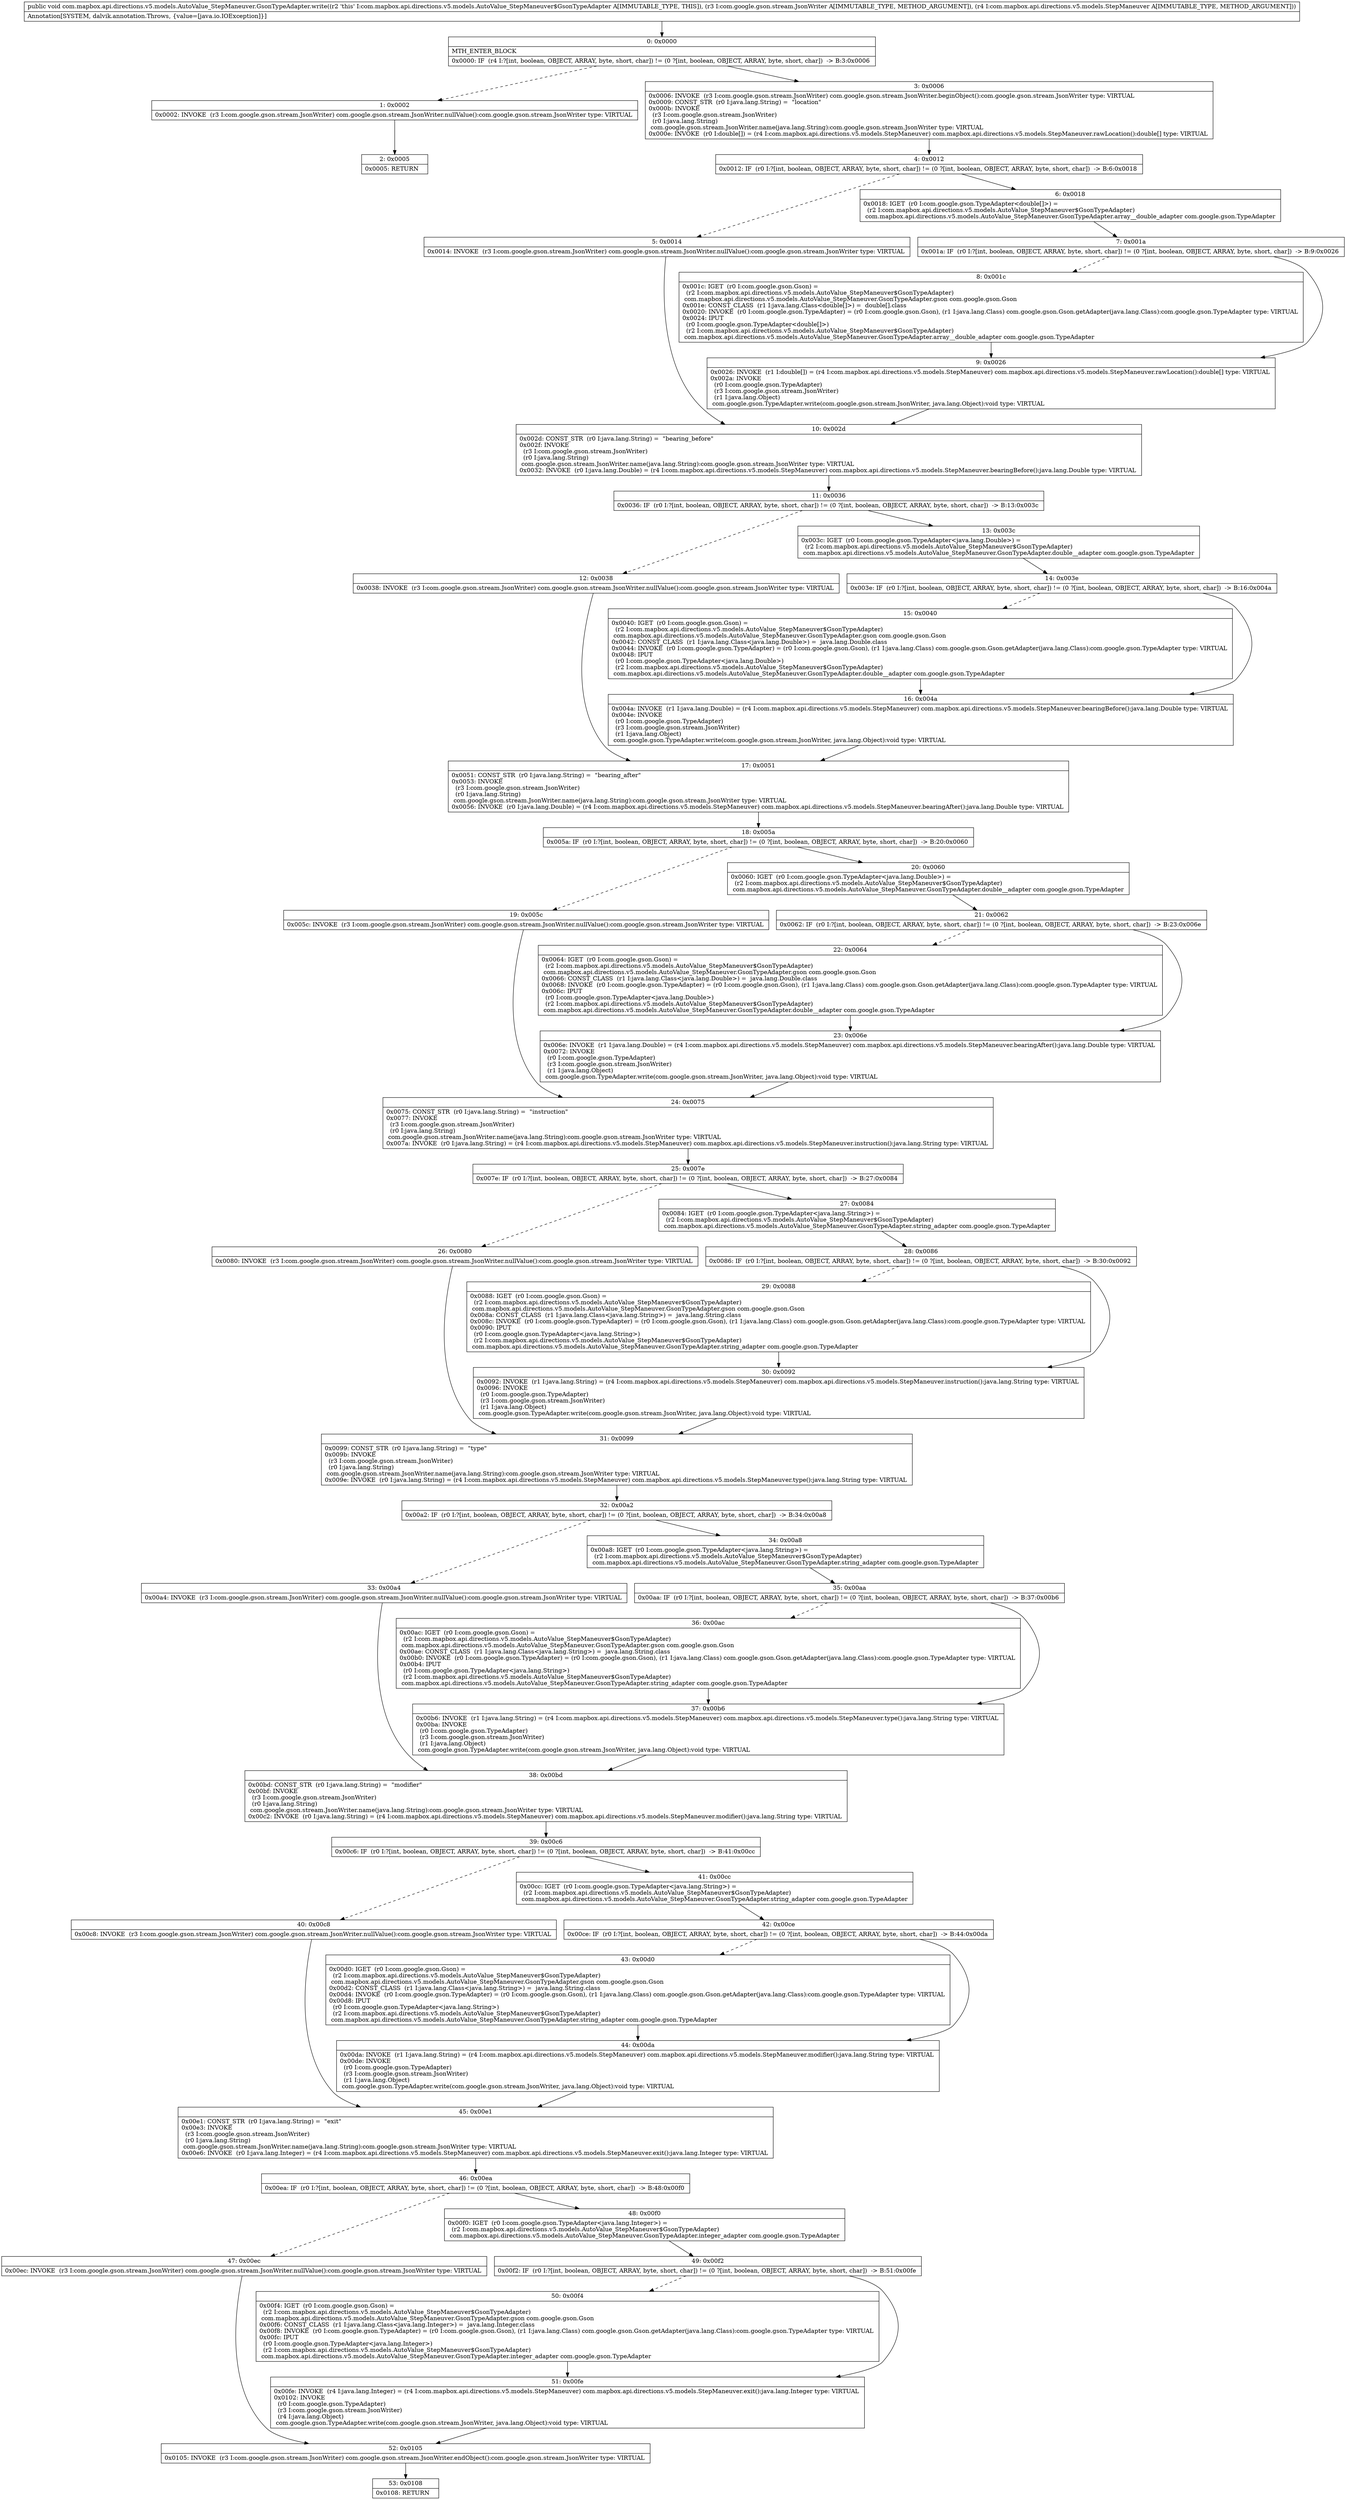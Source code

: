 digraph "CFG forcom.mapbox.api.directions.v5.models.AutoValue_StepManeuver.GsonTypeAdapter.write(Lcom\/google\/gson\/stream\/JsonWriter;Lcom\/mapbox\/api\/directions\/v5\/models\/StepManeuver;)V" {
Node_0 [shape=record,label="{0\:\ 0x0000|MTH_ENTER_BLOCK\l|0x0000: IF  (r4 I:?[int, boolean, OBJECT, ARRAY, byte, short, char]) != (0 ?[int, boolean, OBJECT, ARRAY, byte, short, char])  \-\> B:3:0x0006 \l}"];
Node_1 [shape=record,label="{1\:\ 0x0002|0x0002: INVOKE  (r3 I:com.google.gson.stream.JsonWriter) com.google.gson.stream.JsonWriter.nullValue():com.google.gson.stream.JsonWriter type: VIRTUAL \l}"];
Node_2 [shape=record,label="{2\:\ 0x0005|0x0005: RETURN   \l}"];
Node_3 [shape=record,label="{3\:\ 0x0006|0x0006: INVOKE  (r3 I:com.google.gson.stream.JsonWriter) com.google.gson.stream.JsonWriter.beginObject():com.google.gson.stream.JsonWriter type: VIRTUAL \l0x0009: CONST_STR  (r0 I:java.lang.String) =  \"location\" \l0x000b: INVOKE  \l  (r3 I:com.google.gson.stream.JsonWriter)\l  (r0 I:java.lang.String)\l com.google.gson.stream.JsonWriter.name(java.lang.String):com.google.gson.stream.JsonWriter type: VIRTUAL \l0x000e: INVOKE  (r0 I:double[]) = (r4 I:com.mapbox.api.directions.v5.models.StepManeuver) com.mapbox.api.directions.v5.models.StepManeuver.rawLocation():double[] type: VIRTUAL \l}"];
Node_4 [shape=record,label="{4\:\ 0x0012|0x0012: IF  (r0 I:?[int, boolean, OBJECT, ARRAY, byte, short, char]) != (0 ?[int, boolean, OBJECT, ARRAY, byte, short, char])  \-\> B:6:0x0018 \l}"];
Node_5 [shape=record,label="{5\:\ 0x0014|0x0014: INVOKE  (r3 I:com.google.gson.stream.JsonWriter) com.google.gson.stream.JsonWriter.nullValue():com.google.gson.stream.JsonWriter type: VIRTUAL \l}"];
Node_6 [shape=record,label="{6\:\ 0x0018|0x0018: IGET  (r0 I:com.google.gson.TypeAdapter\<double[]\>) = \l  (r2 I:com.mapbox.api.directions.v5.models.AutoValue_StepManeuver$GsonTypeAdapter)\l com.mapbox.api.directions.v5.models.AutoValue_StepManeuver.GsonTypeAdapter.array__double_adapter com.google.gson.TypeAdapter \l}"];
Node_7 [shape=record,label="{7\:\ 0x001a|0x001a: IF  (r0 I:?[int, boolean, OBJECT, ARRAY, byte, short, char]) != (0 ?[int, boolean, OBJECT, ARRAY, byte, short, char])  \-\> B:9:0x0026 \l}"];
Node_8 [shape=record,label="{8\:\ 0x001c|0x001c: IGET  (r0 I:com.google.gson.Gson) = \l  (r2 I:com.mapbox.api.directions.v5.models.AutoValue_StepManeuver$GsonTypeAdapter)\l com.mapbox.api.directions.v5.models.AutoValue_StepManeuver.GsonTypeAdapter.gson com.google.gson.Gson \l0x001e: CONST_CLASS  (r1 I:java.lang.Class\<double[]\>) =  double[].class \l0x0020: INVOKE  (r0 I:com.google.gson.TypeAdapter) = (r0 I:com.google.gson.Gson), (r1 I:java.lang.Class) com.google.gson.Gson.getAdapter(java.lang.Class):com.google.gson.TypeAdapter type: VIRTUAL \l0x0024: IPUT  \l  (r0 I:com.google.gson.TypeAdapter\<double[]\>)\l  (r2 I:com.mapbox.api.directions.v5.models.AutoValue_StepManeuver$GsonTypeAdapter)\l com.mapbox.api.directions.v5.models.AutoValue_StepManeuver.GsonTypeAdapter.array__double_adapter com.google.gson.TypeAdapter \l}"];
Node_9 [shape=record,label="{9\:\ 0x0026|0x0026: INVOKE  (r1 I:double[]) = (r4 I:com.mapbox.api.directions.v5.models.StepManeuver) com.mapbox.api.directions.v5.models.StepManeuver.rawLocation():double[] type: VIRTUAL \l0x002a: INVOKE  \l  (r0 I:com.google.gson.TypeAdapter)\l  (r3 I:com.google.gson.stream.JsonWriter)\l  (r1 I:java.lang.Object)\l com.google.gson.TypeAdapter.write(com.google.gson.stream.JsonWriter, java.lang.Object):void type: VIRTUAL \l}"];
Node_10 [shape=record,label="{10\:\ 0x002d|0x002d: CONST_STR  (r0 I:java.lang.String) =  \"bearing_before\" \l0x002f: INVOKE  \l  (r3 I:com.google.gson.stream.JsonWriter)\l  (r0 I:java.lang.String)\l com.google.gson.stream.JsonWriter.name(java.lang.String):com.google.gson.stream.JsonWriter type: VIRTUAL \l0x0032: INVOKE  (r0 I:java.lang.Double) = (r4 I:com.mapbox.api.directions.v5.models.StepManeuver) com.mapbox.api.directions.v5.models.StepManeuver.bearingBefore():java.lang.Double type: VIRTUAL \l}"];
Node_11 [shape=record,label="{11\:\ 0x0036|0x0036: IF  (r0 I:?[int, boolean, OBJECT, ARRAY, byte, short, char]) != (0 ?[int, boolean, OBJECT, ARRAY, byte, short, char])  \-\> B:13:0x003c \l}"];
Node_12 [shape=record,label="{12\:\ 0x0038|0x0038: INVOKE  (r3 I:com.google.gson.stream.JsonWriter) com.google.gson.stream.JsonWriter.nullValue():com.google.gson.stream.JsonWriter type: VIRTUAL \l}"];
Node_13 [shape=record,label="{13\:\ 0x003c|0x003c: IGET  (r0 I:com.google.gson.TypeAdapter\<java.lang.Double\>) = \l  (r2 I:com.mapbox.api.directions.v5.models.AutoValue_StepManeuver$GsonTypeAdapter)\l com.mapbox.api.directions.v5.models.AutoValue_StepManeuver.GsonTypeAdapter.double__adapter com.google.gson.TypeAdapter \l}"];
Node_14 [shape=record,label="{14\:\ 0x003e|0x003e: IF  (r0 I:?[int, boolean, OBJECT, ARRAY, byte, short, char]) != (0 ?[int, boolean, OBJECT, ARRAY, byte, short, char])  \-\> B:16:0x004a \l}"];
Node_15 [shape=record,label="{15\:\ 0x0040|0x0040: IGET  (r0 I:com.google.gson.Gson) = \l  (r2 I:com.mapbox.api.directions.v5.models.AutoValue_StepManeuver$GsonTypeAdapter)\l com.mapbox.api.directions.v5.models.AutoValue_StepManeuver.GsonTypeAdapter.gson com.google.gson.Gson \l0x0042: CONST_CLASS  (r1 I:java.lang.Class\<java.lang.Double\>) =  java.lang.Double.class \l0x0044: INVOKE  (r0 I:com.google.gson.TypeAdapter) = (r0 I:com.google.gson.Gson), (r1 I:java.lang.Class) com.google.gson.Gson.getAdapter(java.lang.Class):com.google.gson.TypeAdapter type: VIRTUAL \l0x0048: IPUT  \l  (r0 I:com.google.gson.TypeAdapter\<java.lang.Double\>)\l  (r2 I:com.mapbox.api.directions.v5.models.AutoValue_StepManeuver$GsonTypeAdapter)\l com.mapbox.api.directions.v5.models.AutoValue_StepManeuver.GsonTypeAdapter.double__adapter com.google.gson.TypeAdapter \l}"];
Node_16 [shape=record,label="{16\:\ 0x004a|0x004a: INVOKE  (r1 I:java.lang.Double) = (r4 I:com.mapbox.api.directions.v5.models.StepManeuver) com.mapbox.api.directions.v5.models.StepManeuver.bearingBefore():java.lang.Double type: VIRTUAL \l0x004e: INVOKE  \l  (r0 I:com.google.gson.TypeAdapter)\l  (r3 I:com.google.gson.stream.JsonWriter)\l  (r1 I:java.lang.Object)\l com.google.gson.TypeAdapter.write(com.google.gson.stream.JsonWriter, java.lang.Object):void type: VIRTUAL \l}"];
Node_17 [shape=record,label="{17\:\ 0x0051|0x0051: CONST_STR  (r0 I:java.lang.String) =  \"bearing_after\" \l0x0053: INVOKE  \l  (r3 I:com.google.gson.stream.JsonWriter)\l  (r0 I:java.lang.String)\l com.google.gson.stream.JsonWriter.name(java.lang.String):com.google.gson.stream.JsonWriter type: VIRTUAL \l0x0056: INVOKE  (r0 I:java.lang.Double) = (r4 I:com.mapbox.api.directions.v5.models.StepManeuver) com.mapbox.api.directions.v5.models.StepManeuver.bearingAfter():java.lang.Double type: VIRTUAL \l}"];
Node_18 [shape=record,label="{18\:\ 0x005a|0x005a: IF  (r0 I:?[int, boolean, OBJECT, ARRAY, byte, short, char]) != (0 ?[int, boolean, OBJECT, ARRAY, byte, short, char])  \-\> B:20:0x0060 \l}"];
Node_19 [shape=record,label="{19\:\ 0x005c|0x005c: INVOKE  (r3 I:com.google.gson.stream.JsonWriter) com.google.gson.stream.JsonWriter.nullValue():com.google.gson.stream.JsonWriter type: VIRTUAL \l}"];
Node_20 [shape=record,label="{20\:\ 0x0060|0x0060: IGET  (r0 I:com.google.gson.TypeAdapter\<java.lang.Double\>) = \l  (r2 I:com.mapbox.api.directions.v5.models.AutoValue_StepManeuver$GsonTypeAdapter)\l com.mapbox.api.directions.v5.models.AutoValue_StepManeuver.GsonTypeAdapter.double__adapter com.google.gson.TypeAdapter \l}"];
Node_21 [shape=record,label="{21\:\ 0x0062|0x0062: IF  (r0 I:?[int, boolean, OBJECT, ARRAY, byte, short, char]) != (0 ?[int, boolean, OBJECT, ARRAY, byte, short, char])  \-\> B:23:0x006e \l}"];
Node_22 [shape=record,label="{22\:\ 0x0064|0x0064: IGET  (r0 I:com.google.gson.Gson) = \l  (r2 I:com.mapbox.api.directions.v5.models.AutoValue_StepManeuver$GsonTypeAdapter)\l com.mapbox.api.directions.v5.models.AutoValue_StepManeuver.GsonTypeAdapter.gson com.google.gson.Gson \l0x0066: CONST_CLASS  (r1 I:java.lang.Class\<java.lang.Double\>) =  java.lang.Double.class \l0x0068: INVOKE  (r0 I:com.google.gson.TypeAdapter) = (r0 I:com.google.gson.Gson), (r1 I:java.lang.Class) com.google.gson.Gson.getAdapter(java.lang.Class):com.google.gson.TypeAdapter type: VIRTUAL \l0x006c: IPUT  \l  (r0 I:com.google.gson.TypeAdapter\<java.lang.Double\>)\l  (r2 I:com.mapbox.api.directions.v5.models.AutoValue_StepManeuver$GsonTypeAdapter)\l com.mapbox.api.directions.v5.models.AutoValue_StepManeuver.GsonTypeAdapter.double__adapter com.google.gson.TypeAdapter \l}"];
Node_23 [shape=record,label="{23\:\ 0x006e|0x006e: INVOKE  (r1 I:java.lang.Double) = (r4 I:com.mapbox.api.directions.v5.models.StepManeuver) com.mapbox.api.directions.v5.models.StepManeuver.bearingAfter():java.lang.Double type: VIRTUAL \l0x0072: INVOKE  \l  (r0 I:com.google.gson.TypeAdapter)\l  (r3 I:com.google.gson.stream.JsonWriter)\l  (r1 I:java.lang.Object)\l com.google.gson.TypeAdapter.write(com.google.gson.stream.JsonWriter, java.lang.Object):void type: VIRTUAL \l}"];
Node_24 [shape=record,label="{24\:\ 0x0075|0x0075: CONST_STR  (r0 I:java.lang.String) =  \"instruction\" \l0x0077: INVOKE  \l  (r3 I:com.google.gson.stream.JsonWriter)\l  (r0 I:java.lang.String)\l com.google.gson.stream.JsonWriter.name(java.lang.String):com.google.gson.stream.JsonWriter type: VIRTUAL \l0x007a: INVOKE  (r0 I:java.lang.String) = (r4 I:com.mapbox.api.directions.v5.models.StepManeuver) com.mapbox.api.directions.v5.models.StepManeuver.instruction():java.lang.String type: VIRTUAL \l}"];
Node_25 [shape=record,label="{25\:\ 0x007e|0x007e: IF  (r0 I:?[int, boolean, OBJECT, ARRAY, byte, short, char]) != (0 ?[int, boolean, OBJECT, ARRAY, byte, short, char])  \-\> B:27:0x0084 \l}"];
Node_26 [shape=record,label="{26\:\ 0x0080|0x0080: INVOKE  (r3 I:com.google.gson.stream.JsonWriter) com.google.gson.stream.JsonWriter.nullValue():com.google.gson.stream.JsonWriter type: VIRTUAL \l}"];
Node_27 [shape=record,label="{27\:\ 0x0084|0x0084: IGET  (r0 I:com.google.gson.TypeAdapter\<java.lang.String\>) = \l  (r2 I:com.mapbox.api.directions.v5.models.AutoValue_StepManeuver$GsonTypeAdapter)\l com.mapbox.api.directions.v5.models.AutoValue_StepManeuver.GsonTypeAdapter.string_adapter com.google.gson.TypeAdapter \l}"];
Node_28 [shape=record,label="{28\:\ 0x0086|0x0086: IF  (r0 I:?[int, boolean, OBJECT, ARRAY, byte, short, char]) != (0 ?[int, boolean, OBJECT, ARRAY, byte, short, char])  \-\> B:30:0x0092 \l}"];
Node_29 [shape=record,label="{29\:\ 0x0088|0x0088: IGET  (r0 I:com.google.gson.Gson) = \l  (r2 I:com.mapbox.api.directions.v5.models.AutoValue_StepManeuver$GsonTypeAdapter)\l com.mapbox.api.directions.v5.models.AutoValue_StepManeuver.GsonTypeAdapter.gson com.google.gson.Gson \l0x008a: CONST_CLASS  (r1 I:java.lang.Class\<java.lang.String\>) =  java.lang.String.class \l0x008c: INVOKE  (r0 I:com.google.gson.TypeAdapter) = (r0 I:com.google.gson.Gson), (r1 I:java.lang.Class) com.google.gson.Gson.getAdapter(java.lang.Class):com.google.gson.TypeAdapter type: VIRTUAL \l0x0090: IPUT  \l  (r0 I:com.google.gson.TypeAdapter\<java.lang.String\>)\l  (r2 I:com.mapbox.api.directions.v5.models.AutoValue_StepManeuver$GsonTypeAdapter)\l com.mapbox.api.directions.v5.models.AutoValue_StepManeuver.GsonTypeAdapter.string_adapter com.google.gson.TypeAdapter \l}"];
Node_30 [shape=record,label="{30\:\ 0x0092|0x0092: INVOKE  (r1 I:java.lang.String) = (r4 I:com.mapbox.api.directions.v5.models.StepManeuver) com.mapbox.api.directions.v5.models.StepManeuver.instruction():java.lang.String type: VIRTUAL \l0x0096: INVOKE  \l  (r0 I:com.google.gson.TypeAdapter)\l  (r3 I:com.google.gson.stream.JsonWriter)\l  (r1 I:java.lang.Object)\l com.google.gson.TypeAdapter.write(com.google.gson.stream.JsonWriter, java.lang.Object):void type: VIRTUAL \l}"];
Node_31 [shape=record,label="{31\:\ 0x0099|0x0099: CONST_STR  (r0 I:java.lang.String) =  \"type\" \l0x009b: INVOKE  \l  (r3 I:com.google.gson.stream.JsonWriter)\l  (r0 I:java.lang.String)\l com.google.gson.stream.JsonWriter.name(java.lang.String):com.google.gson.stream.JsonWriter type: VIRTUAL \l0x009e: INVOKE  (r0 I:java.lang.String) = (r4 I:com.mapbox.api.directions.v5.models.StepManeuver) com.mapbox.api.directions.v5.models.StepManeuver.type():java.lang.String type: VIRTUAL \l}"];
Node_32 [shape=record,label="{32\:\ 0x00a2|0x00a2: IF  (r0 I:?[int, boolean, OBJECT, ARRAY, byte, short, char]) != (0 ?[int, boolean, OBJECT, ARRAY, byte, short, char])  \-\> B:34:0x00a8 \l}"];
Node_33 [shape=record,label="{33\:\ 0x00a4|0x00a4: INVOKE  (r3 I:com.google.gson.stream.JsonWriter) com.google.gson.stream.JsonWriter.nullValue():com.google.gson.stream.JsonWriter type: VIRTUAL \l}"];
Node_34 [shape=record,label="{34\:\ 0x00a8|0x00a8: IGET  (r0 I:com.google.gson.TypeAdapter\<java.lang.String\>) = \l  (r2 I:com.mapbox.api.directions.v5.models.AutoValue_StepManeuver$GsonTypeAdapter)\l com.mapbox.api.directions.v5.models.AutoValue_StepManeuver.GsonTypeAdapter.string_adapter com.google.gson.TypeAdapter \l}"];
Node_35 [shape=record,label="{35\:\ 0x00aa|0x00aa: IF  (r0 I:?[int, boolean, OBJECT, ARRAY, byte, short, char]) != (0 ?[int, boolean, OBJECT, ARRAY, byte, short, char])  \-\> B:37:0x00b6 \l}"];
Node_36 [shape=record,label="{36\:\ 0x00ac|0x00ac: IGET  (r0 I:com.google.gson.Gson) = \l  (r2 I:com.mapbox.api.directions.v5.models.AutoValue_StepManeuver$GsonTypeAdapter)\l com.mapbox.api.directions.v5.models.AutoValue_StepManeuver.GsonTypeAdapter.gson com.google.gson.Gson \l0x00ae: CONST_CLASS  (r1 I:java.lang.Class\<java.lang.String\>) =  java.lang.String.class \l0x00b0: INVOKE  (r0 I:com.google.gson.TypeAdapter) = (r0 I:com.google.gson.Gson), (r1 I:java.lang.Class) com.google.gson.Gson.getAdapter(java.lang.Class):com.google.gson.TypeAdapter type: VIRTUAL \l0x00b4: IPUT  \l  (r0 I:com.google.gson.TypeAdapter\<java.lang.String\>)\l  (r2 I:com.mapbox.api.directions.v5.models.AutoValue_StepManeuver$GsonTypeAdapter)\l com.mapbox.api.directions.v5.models.AutoValue_StepManeuver.GsonTypeAdapter.string_adapter com.google.gson.TypeAdapter \l}"];
Node_37 [shape=record,label="{37\:\ 0x00b6|0x00b6: INVOKE  (r1 I:java.lang.String) = (r4 I:com.mapbox.api.directions.v5.models.StepManeuver) com.mapbox.api.directions.v5.models.StepManeuver.type():java.lang.String type: VIRTUAL \l0x00ba: INVOKE  \l  (r0 I:com.google.gson.TypeAdapter)\l  (r3 I:com.google.gson.stream.JsonWriter)\l  (r1 I:java.lang.Object)\l com.google.gson.TypeAdapter.write(com.google.gson.stream.JsonWriter, java.lang.Object):void type: VIRTUAL \l}"];
Node_38 [shape=record,label="{38\:\ 0x00bd|0x00bd: CONST_STR  (r0 I:java.lang.String) =  \"modifier\" \l0x00bf: INVOKE  \l  (r3 I:com.google.gson.stream.JsonWriter)\l  (r0 I:java.lang.String)\l com.google.gson.stream.JsonWriter.name(java.lang.String):com.google.gson.stream.JsonWriter type: VIRTUAL \l0x00c2: INVOKE  (r0 I:java.lang.String) = (r4 I:com.mapbox.api.directions.v5.models.StepManeuver) com.mapbox.api.directions.v5.models.StepManeuver.modifier():java.lang.String type: VIRTUAL \l}"];
Node_39 [shape=record,label="{39\:\ 0x00c6|0x00c6: IF  (r0 I:?[int, boolean, OBJECT, ARRAY, byte, short, char]) != (0 ?[int, boolean, OBJECT, ARRAY, byte, short, char])  \-\> B:41:0x00cc \l}"];
Node_40 [shape=record,label="{40\:\ 0x00c8|0x00c8: INVOKE  (r3 I:com.google.gson.stream.JsonWriter) com.google.gson.stream.JsonWriter.nullValue():com.google.gson.stream.JsonWriter type: VIRTUAL \l}"];
Node_41 [shape=record,label="{41\:\ 0x00cc|0x00cc: IGET  (r0 I:com.google.gson.TypeAdapter\<java.lang.String\>) = \l  (r2 I:com.mapbox.api.directions.v5.models.AutoValue_StepManeuver$GsonTypeAdapter)\l com.mapbox.api.directions.v5.models.AutoValue_StepManeuver.GsonTypeAdapter.string_adapter com.google.gson.TypeAdapter \l}"];
Node_42 [shape=record,label="{42\:\ 0x00ce|0x00ce: IF  (r0 I:?[int, boolean, OBJECT, ARRAY, byte, short, char]) != (0 ?[int, boolean, OBJECT, ARRAY, byte, short, char])  \-\> B:44:0x00da \l}"];
Node_43 [shape=record,label="{43\:\ 0x00d0|0x00d0: IGET  (r0 I:com.google.gson.Gson) = \l  (r2 I:com.mapbox.api.directions.v5.models.AutoValue_StepManeuver$GsonTypeAdapter)\l com.mapbox.api.directions.v5.models.AutoValue_StepManeuver.GsonTypeAdapter.gson com.google.gson.Gson \l0x00d2: CONST_CLASS  (r1 I:java.lang.Class\<java.lang.String\>) =  java.lang.String.class \l0x00d4: INVOKE  (r0 I:com.google.gson.TypeAdapter) = (r0 I:com.google.gson.Gson), (r1 I:java.lang.Class) com.google.gson.Gson.getAdapter(java.lang.Class):com.google.gson.TypeAdapter type: VIRTUAL \l0x00d8: IPUT  \l  (r0 I:com.google.gson.TypeAdapter\<java.lang.String\>)\l  (r2 I:com.mapbox.api.directions.v5.models.AutoValue_StepManeuver$GsonTypeAdapter)\l com.mapbox.api.directions.v5.models.AutoValue_StepManeuver.GsonTypeAdapter.string_adapter com.google.gson.TypeAdapter \l}"];
Node_44 [shape=record,label="{44\:\ 0x00da|0x00da: INVOKE  (r1 I:java.lang.String) = (r4 I:com.mapbox.api.directions.v5.models.StepManeuver) com.mapbox.api.directions.v5.models.StepManeuver.modifier():java.lang.String type: VIRTUAL \l0x00de: INVOKE  \l  (r0 I:com.google.gson.TypeAdapter)\l  (r3 I:com.google.gson.stream.JsonWriter)\l  (r1 I:java.lang.Object)\l com.google.gson.TypeAdapter.write(com.google.gson.stream.JsonWriter, java.lang.Object):void type: VIRTUAL \l}"];
Node_45 [shape=record,label="{45\:\ 0x00e1|0x00e1: CONST_STR  (r0 I:java.lang.String) =  \"exit\" \l0x00e3: INVOKE  \l  (r3 I:com.google.gson.stream.JsonWriter)\l  (r0 I:java.lang.String)\l com.google.gson.stream.JsonWriter.name(java.lang.String):com.google.gson.stream.JsonWriter type: VIRTUAL \l0x00e6: INVOKE  (r0 I:java.lang.Integer) = (r4 I:com.mapbox.api.directions.v5.models.StepManeuver) com.mapbox.api.directions.v5.models.StepManeuver.exit():java.lang.Integer type: VIRTUAL \l}"];
Node_46 [shape=record,label="{46\:\ 0x00ea|0x00ea: IF  (r0 I:?[int, boolean, OBJECT, ARRAY, byte, short, char]) != (0 ?[int, boolean, OBJECT, ARRAY, byte, short, char])  \-\> B:48:0x00f0 \l}"];
Node_47 [shape=record,label="{47\:\ 0x00ec|0x00ec: INVOKE  (r3 I:com.google.gson.stream.JsonWriter) com.google.gson.stream.JsonWriter.nullValue():com.google.gson.stream.JsonWriter type: VIRTUAL \l}"];
Node_48 [shape=record,label="{48\:\ 0x00f0|0x00f0: IGET  (r0 I:com.google.gson.TypeAdapter\<java.lang.Integer\>) = \l  (r2 I:com.mapbox.api.directions.v5.models.AutoValue_StepManeuver$GsonTypeAdapter)\l com.mapbox.api.directions.v5.models.AutoValue_StepManeuver.GsonTypeAdapter.integer_adapter com.google.gson.TypeAdapter \l}"];
Node_49 [shape=record,label="{49\:\ 0x00f2|0x00f2: IF  (r0 I:?[int, boolean, OBJECT, ARRAY, byte, short, char]) != (0 ?[int, boolean, OBJECT, ARRAY, byte, short, char])  \-\> B:51:0x00fe \l}"];
Node_50 [shape=record,label="{50\:\ 0x00f4|0x00f4: IGET  (r0 I:com.google.gson.Gson) = \l  (r2 I:com.mapbox.api.directions.v5.models.AutoValue_StepManeuver$GsonTypeAdapter)\l com.mapbox.api.directions.v5.models.AutoValue_StepManeuver.GsonTypeAdapter.gson com.google.gson.Gson \l0x00f6: CONST_CLASS  (r1 I:java.lang.Class\<java.lang.Integer\>) =  java.lang.Integer.class \l0x00f8: INVOKE  (r0 I:com.google.gson.TypeAdapter) = (r0 I:com.google.gson.Gson), (r1 I:java.lang.Class) com.google.gson.Gson.getAdapter(java.lang.Class):com.google.gson.TypeAdapter type: VIRTUAL \l0x00fc: IPUT  \l  (r0 I:com.google.gson.TypeAdapter\<java.lang.Integer\>)\l  (r2 I:com.mapbox.api.directions.v5.models.AutoValue_StepManeuver$GsonTypeAdapter)\l com.mapbox.api.directions.v5.models.AutoValue_StepManeuver.GsonTypeAdapter.integer_adapter com.google.gson.TypeAdapter \l}"];
Node_51 [shape=record,label="{51\:\ 0x00fe|0x00fe: INVOKE  (r4 I:java.lang.Integer) = (r4 I:com.mapbox.api.directions.v5.models.StepManeuver) com.mapbox.api.directions.v5.models.StepManeuver.exit():java.lang.Integer type: VIRTUAL \l0x0102: INVOKE  \l  (r0 I:com.google.gson.TypeAdapter)\l  (r3 I:com.google.gson.stream.JsonWriter)\l  (r4 I:java.lang.Object)\l com.google.gson.TypeAdapter.write(com.google.gson.stream.JsonWriter, java.lang.Object):void type: VIRTUAL \l}"];
Node_52 [shape=record,label="{52\:\ 0x0105|0x0105: INVOKE  (r3 I:com.google.gson.stream.JsonWriter) com.google.gson.stream.JsonWriter.endObject():com.google.gson.stream.JsonWriter type: VIRTUAL \l}"];
Node_53 [shape=record,label="{53\:\ 0x0108|0x0108: RETURN   \l}"];
MethodNode[shape=record,label="{public void com.mapbox.api.directions.v5.models.AutoValue_StepManeuver.GsonTypeAdapter.write((r2 'this' I:com.mapbox.api.directions.v5.models.AutoValue_StepManeuver$GsonTypeAdapter A[IMMUTABLE_TYPE, THIS]), (r3 I:com.google.gson.stream.JsonWriter A[IMMUTABLE_TYPE, METHOD_ARGUMENT]), (r4 I:com.mapbox.api.directions.v5.models.StepManeuver A[IMMUTABLE_TYPE, METHOD_ARGUMENT]))  | Annotation[SYSTEM, dalvik.annotation.Throws, \{value=[java.io.IOException]\}]\l}"];
MethodNode -> Node_0;
Node_0 -> Node_1[style=dashed];
Node_0 -> Node_3;
Node_1 -> Node_2;
Node_3 -> Node_4;
Node_4 -> Node_5[style=dashed];
Node_4 -> Node_6;
Node_5 -> Node_10;
Node_6 -> Node_7;
Node_7 -> Node_8[style=dashed];
Node_7 -> Node_9;
Node_8 -> Node_9;
Node_9 -> Node_10;
Node_10 -> Node_11;
Node_11 -> Node_12[style=dashed];
Node_11 -> Node_13;
Node_12 -> Node_17;
Node_13 -> Node_14;
Node_14 -> Node_15[style=dashed];
Node_14 -> Node_16;
Node_15 -> Node_16;
Node_16 -> Node_17;
Node_17 -> Node_18;
Node_18 -> Node_19[style=dashed];
Node_18 -> Node_20;
Node_19 -> Node_24;
Node_20 -> Node_21;
Node_21 -> Node_22[style=dashed];
Node_21 -> Node_23;
Node_22 -> Node_23;
Node_23 -> Node_24;
Node_24 -> Node_25;
Node_25 -> Node_26[style=dashed];
Node_25 -> Node_27;
Node_26 -> Node_31;
Node_27 -> Node_28;
Node_28 -> Node_29[style=dashed];
Node_28 -> Node_30;
Node_29 -> Node_30;
Node_30 -> Node_31;
Node_31 -> Node_32;
Node_32 -> Node_33[style=dashed];
Node_32 -> Node_34;
Node_33 -> Node_38;
Node_34 -> Node_35;
Node_35 -> Node_36[style=dashed];
Node_35 -> Node_37;
Node_36 -> Node_37;
Node_37 -> Node_38;
Node_38 -> Node_39;
Node_39 -> Node_40[style=dashed];
Node_39 -> Node_41;
Node_40 -> Node_45;
Node_41 -> Node_42;
Node_42 -> Node_43[style=dashed];
Node_42 -> Node_44;
Node_43 -> Node_44;
Node_44 -> Node_45;
Node_45 -> Node_46;
Node_46 -> Node_47[style=dashed];
Node_46 -> Node_48;
Node_47 -> Node_52;
Node_48 -> Node_49;
Node_49 -> Node_50[style=dashed];
Node_49 -> Node_51;
Node_50 -> Node_51;
Node_51 -> Node_52;
Node_52 -> Node_53;
}

